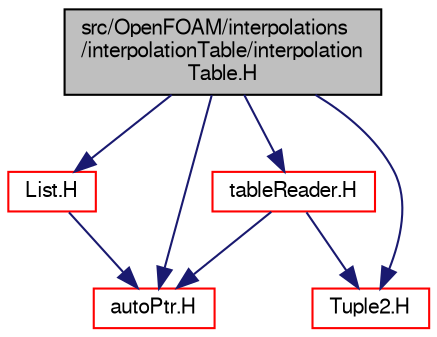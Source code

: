 digraph "src/OpenFOAM/interpolations/interpolationTable/interpolationTable.H"
{
  bgcolor="transparent";
  edge [fontname="FreeSans",fontsize="10",labelfontname="FreeSans",labelfontsize="10"];
  node [fontname="FreeSans",fontsize="10",shape=record];
  Node0 [label="src/OpenFOAM/interpolations\l/interpolationTable/interpolation\lTable.H",height=0.2,width=0.4,color="black", fillcolor="grey75", style="filled", fontcolor="black"];
  Node0 -> Node1 [color="midnightblue",fontsize="10",style="solid",fontname="FreeSans"];
  Node1 [label="List.H",height=0.2,width=0.4,color="red",URL="$a08666.html"];
  Node1 -> Node42 [color="midnightblue",fontsize="10",style="solid",fontname="FreeSans"];
  Node42 [label="autoPtr.H",height=0.2,width=0.4,color="red",URL="$a11078.html"];
  Node0 -> Node48 [color="midnightblue",fontsize="10",style="solid",fontname="FreeSans"];
  Node48 [label="Tuple2.H",height=0.2,width=0.4,color="red",URL="$a12791.html"];
  Node0 -> Node61 [color="midnightblue",fontsize="10",style="solid",fontname="FreeSans"];
  Node61 [label="tableReader.H",height=0.2,width=0.4,color="red",URL="$a10445.html"];
  Node61 -> Node42 [color="midnightblue",fontsize="10",style="solid",fontname="FreeSans"];
  Node61 -> Node48 [color="midnightblue",fontsize="10",style="solid",fontname="FreeSans"];
  Node0 -> Node42 [color="midnightblue",fontsize="10",style="solid",fontname="FreeSans"];
}
